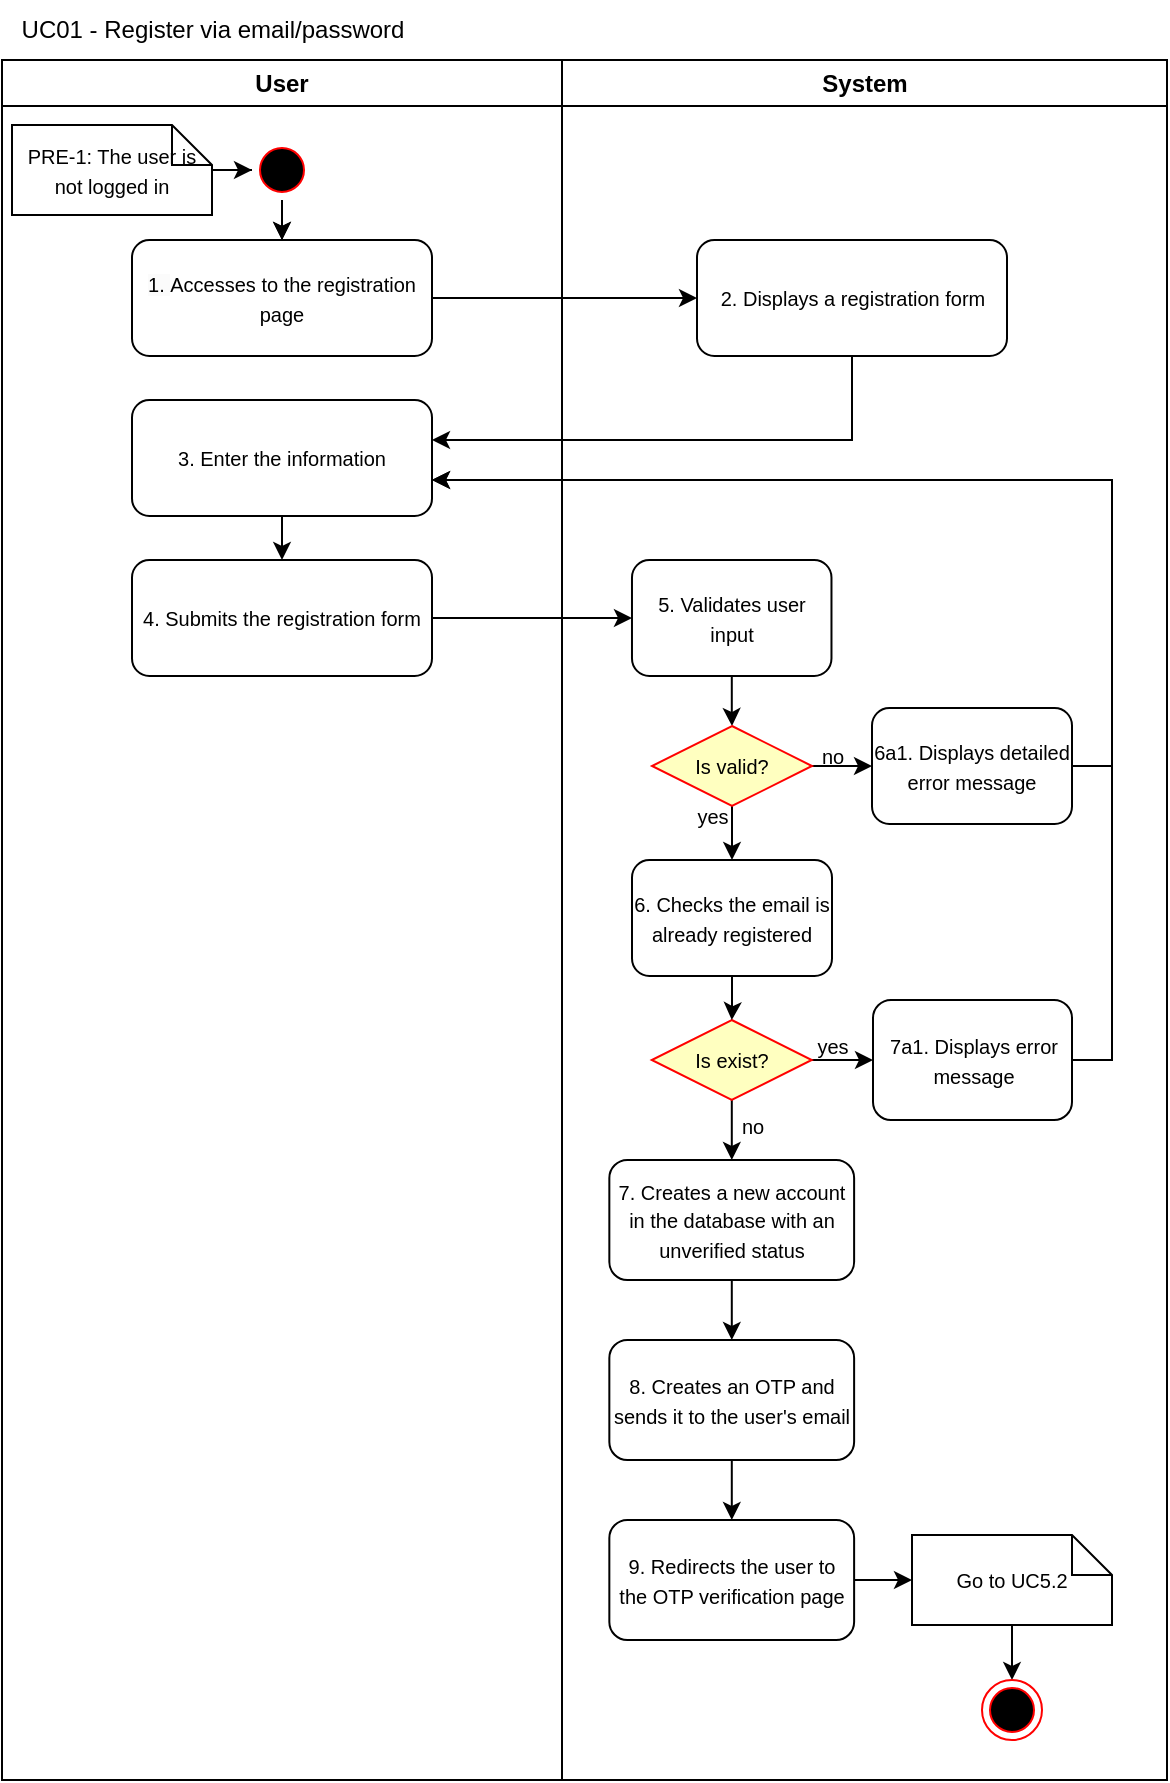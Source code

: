 <mxfile version="21.6.1" type="device">
  <diagram name="Page-1" id="e7e014a7-5840-1c2e-5031-d8a46d1fe8dd">
    <mxGraphModel dx="863" dy="505" grid="1" gridSize="10" guides="1" tooltips="1" connect="1" arrows="1" fold="1" page="1" pageScale="1" pageWidth="1169" pageHeight="826" background="none" math="0" shadow="0">
      <root>
        <mxCell id="0" />
        <mxCell id="1" parent="0" />
        <mxCell id="Gs0ZBiKjtMknKWzkRTu3-21" value="User" style="swimlane;whiteSpace=wrap;labelBackgroundColor=none;" parent="1" vertex="1">
          <mxGeometry x="155" y="80" width="280" height="860" as="geometry" />
        </mxCell>
        <mxCell id="Gs0ZBiKjtMknKWzkRTu3-22" value="" style="edgeStyle=orthogonalEdgeStyle;rounded=0;orthogonalLoop=1;jettySize=auto;html=1;" parent="Gs0ZBiKjtMknKWzkRTu3-21" source="Gs0ZBiKjtMknKWzkRTu3-23" target="Gs0ZBiKjtMknKWzkRTu3-24" edge="1">
          <mxGeometry relative="1" as="geometry">
            <mxPoint x="139.983" y="82" as="targetPoint" />
            <Array as="points" />
          </mxGeometry>
        </mxCell>
        <mxCell id="SdXVaaNEvUZt3BRUcJFM-3" value="" style="edgeStyle=orthogonalEdgeStyle;rounded=0;orthogonalLoop=1;jettySize=auto;html=1;" parent="Gs0ZBiKjtMknKWzkRTu3-21" source="Gs0ZBiKjtMknKWzkRTu3-23" target="Gs0ZBiKjtMknKWzkRTu3-24" edge="1">
          <mxGeometry relative="1" as="geometry" />
        </mxCell>
        <mxCell id="Gs0ZBiKjtMknKWzkRTu3-23" value="" style="ellipse;shape=startState;fillColor=#000000;strokeColor=#ff0000;" parent="Gs0ZBiKjtMknKWzkRTu3-21" vertex="1">
          <mxGeometry x="125" y="40" width="30" height="30" as="geometry" />
        </mxCell>
        <mxCell id="Gs0ZBiKjtMknKWzkRTu3-24" value="&lt;font style=&quot;font-size: 10px;&quot;&gt;&lt;span style=&quot;color: rgb(0, 0, 0); font-family: Helvetica; font-style: normal; font-variant-ligatures: normal; font-variant-caps: normal; font-weight: 400; letter-spacing: normal; orphans: 2; text-align: center; text-indent: 0px; text-transform: none; widows: 2; word-spacing: 0px; -webkit-text-stroke-width: 0px; background-color: rgb(251, 251, 251); text-decoration-thickness: initial; text-decoration-style: initial; text-decoration-color: initial; float: none; display: inline !important;&quot;&gt;1.&amp;nbsp;&lt;/span&gt;Accesses to the registration page&lt;/font&gt;" style="rounded=1;whiteSpace=wrap;html=1;verticalAlign=middle;" parent="Gs0ZBiKjtMknKWzkRTu3-21" vertex="1">
          <mxGeometry x="65" y="90" width="150" height="58" as="geometry" />
        </mxCell>
        <mxCell id="U3aUm2SdVF3fXuaIPFE2-22" value="" style="edgeStyle=orthogonalEdgeStyle;rounded=0;orthogonalLoop=1;jettySize=auto;html=1;" parent="Gs0ZBiKjtMknKWzkRTu3-21" source="SdXVaaNEvUZt3BRUcJFM-6" target="SdXVaaNEvUZt3BRUcJFM-7" edge="1">
          <mxGeometry relative="1" as="geometry">
            <mxPoint x="140.034" y="258" as="sourcePoint" />
            <mxPoint x="140.029" y="250" as="targetPoint" />
          </mxGeometry>
        </mxCell>
        <mxCell id="SdXVaaNEvUZt3BRUcJFM-6" value="&lt;font style=&quot;font-size: 10px;&quot;&gt;&lt;font style=&quot;border-color: var(--border-color); font-size: 10px;&quot;&gt;3.&amp;nbsp;&lt;/font&gt;Enter the information&lt;/font&gt;" style="rounded=1;whiteSpace=wrap;html=1;verticalAlign=middle;" parent="Gs0ZBiKjtMknKWzkRTu3-21" vertex="1">
          <mxGeometry x="65" y="170" width="150" height="58" as="geometry" />
        </mxCell>
        <mxCell id="SdXVaaNEvUZt3BRUcJFM-7" value="&lt;font style=&quot;font-size: 10px;&quot;&gt;4. Submits the registration form&lt;/font&gt;" style="rounded=1;whiteSpace=wrap;html=1;verticalAlign=middle;" parent="Gs0ZBiKjtMknKWzkRTu3-21" vertex="1">
          <mxGeometry x="65" y="250" width="150" height="58" as="geometry" />
        </mxCell>
        <mxCell id="SdXVaaNEvUZt3BRUcJFM-23" value="" style="edgeStyle=orthogonalEdgeStyle;rounded=0;orthogonalLoop=1;jettySize=auto;html=1;" parent="Gs0ZBiKjtMknKWzkRTu3-21" source="SdXVaaNEvUZt3BRUcJFM-22" target="Gs0ZBiKjtMknKWzkRTu3-23" edge="1">
          <mxGeometry relative="1" as="geometry">
            <Array as="points" />
          </mxGeometry>
        </mxCell>
        <mxCell id="SdXVaaNEvUZt3BRUcJFM-22" value="&lt;span style=&quot;font-size: 10px;&quot;&gt;PRE-1: The user is not logged in&lt;/span&gt;" style="shape=note;size=20;whiteSpace=wrap;html=1;" parent="Gs0ZBiKjtMknKWzkRTu3-21" vertex="1">
          <mxGeometry x="5" y="32.5" width="100" height="45" as="geometry" />
        </mxCell>
        <mxCell id="Gs0ZBiKjtMknKWzkRTu3-26" value="System" style="swimlane;whiteSpace=wrap" parent="1" vertex="1">
          <mxGeometry x="435" y="80" width="302.5" height="860" as="geometry" />
        </mxCell>
        <mxCell id="Gs0ZBiKjtMknKWzkRTu3-28" style="edgeStyle=orthogonalEdgeStyle;rounded=0;orthogonalLoop=1;jettySize=auto;html=1;" parent="Gs0ZBiKjtMknKWzkRTu3-26" source="Gs0ZBiKjtMknKWzkRTu3-29" target="Gs0ZBiKjtMknKWzkRTu3-33" edge="1">
          <mxGeometry relative="1" as="geometry" />
        </mxCell>
        <mxCell id="Gs0ZBiKjtMknKWzkRTu3-29" value="&lt;font style=&quot;font-size: 10px;&quot;&gt;5. Validates user input&lt;/font&gt;" style="rounded=1;whiteSpace=wrap;html=1;verticalAlign=middle;" parent="Gs0ZBiKjtMknKWzkRTu3-26" vertex="1">
          <mxGeometry x="34.99" y="250" width="99.75" height="58" as="geometry" />
        </mxCell>
        <mxCell id="Gs0ZBiKjtMknKWzkRTu3-31" style="edgeStyle=orthogonalEdgeStyle;rounded=0;orthogonalLoop=1;jettySize=auto;html=1;" parent="Gs0ZBiKjtMknKWzkRTu3-26" source="Gs0ZBiKjtMknKWzkRTu3-33" target="SdXVaaNEvUZt3BRUcJFM-10" edge="1">
          <mxGeometry relative="1" as="geometry">
            <Array as="points" />
            <mxPoint x="85" y="400" as="targetPoint" />
          </mxGeometry>
        </mxCell>
        <mxCell id="Gs0ZBiKjtMknKWzkRTu3-32" style="edgeStyle=orthogonalEdgeStyle;rounded=0;orthogonalLoop=1;jettySize=auto;html=1;" parent="Gs0ZBiKjtMknKWzkRTu3-26" source="Gs0ZBiKjtMknKWzkRTu3-33" target="Gs0ZBiKjtMknKWzkRTu3-35" edge="1">
          <mxGeometry relative="1" as="geometry">
            <Array as="points">
              <mxPoint x="155" y="353" />
              <mxPoint x="155" y="353" />
            </Array>
          </mxGeometry>
        </mxCell>
        <mxCell id="Gs0ZBiKjtMknKWzkRTu3-33" value="Is valid?" style="rhombus;fillColor=#ffffc0;strokeColor=#ff0000;whiteSpace=wrap;fontSize=10;" parent="Gs0ZBiKjtMknKWzkRTu3-26" vertex="1">
          <mxGeometry x="45.0" y="333" width="80" height="40" as="geometry" />
        </mxCell>
        <mxCell id="Gs0ZBiKjtMknKWzkRTu3-35" value="&lt;font style=&quot;font-size: 10px;&quot;&gt;6a1. Displays detailed error message&lt;/font&gt;" style="rounded=1;whiteSpace=wrap;html=1;verticalAlign=middle;" parent="Gs0ZBiKjtMknKWzkRTu3-26" vertex="1">
          <mxGeometry x="155" y="324" width="100" height="58" as="geometry" />
        </mxCell>
        <mxCell id="Gs0ZBiKjtMknKWzkRTu3-39" value="&lt;font size=&quot;1&quot;&gt;yes&lt;/font&gt;" style="text;html=1;align=center;verticalAlign=middle;resizable=0;points=[];autosize=1;strokeColor=none;fillColor=none;" parent="Gs0ZBiKjtMknKWzkRTu3-26" vertex="1">
          <mxGeometry x="55" y="363" width="40" height="30" as="geometry" />
        </mxCell>
        <mxCell id="Gs0ZBiKjtMknKWzkRTu3-40" value="&lt;font size=&quot;1&quot;&gt;no&lt;/font&gt;" style="text;html=1;align=center;verticalAlign=middle;resizable=0;points=[];autosize=1;strokeColor=none;fillColor=none;" parent="Gs0ZBiKjtMknKWzkRTu3-26" vertex="1">
          <mxGeometry x="120" y="333" width="30" height="30" as="geometry" />
        </mxCell>
        <mxCell id="SdXVaaNEvUZt3BRUcJFM-5" value="&lt;font style=&quot;font-size: 10px;&quot;&gt;&lt;font style=&quot;font-size: 10px;&quot;&gt;2.&amp;nbsp;&lt;/font&gt;Displays a registration form&lt;/font&gt;" style="rounded=1;whiteSpace=wrap;html=1;verticalAlign=middle;" parent="Gs0ZBiKjtMknKWzkRTu3-26" vertex="1">
          <mxGeometry x="67.5" y="90" width="155" height="58" as="geometry" />
        </mxCell>
        <mxCell id="SdXVaaNEvUZt3BRUcJFM-12" value="" style="edgeStyle=orthogonalEdgeStyle;rounded=0;orthogonalLoop=1;jettySize=auto;html=1;" parent="Gs0ZBiKjtMknKWzkRTu3-26" source="SdXVaaNEvUZt3BRUcJFM-9" target="SdXVaaNEvUZt3BRUcJFM-8" edge="1">
          <mxGeometry relative="1" as="geometry" />
        </mxCell>
        <mxCell id="SdXVaaNEvUZt3BRUcJFM-16" value="" style="edgeStyle=orthogonalEdgeStyle;rounded=0;orthogonalLoop=1;jettySize=auto;html=1;" parent="Gs0ZBiKjtMknKWzkRTu3-26" source="SdXVaaNEvUZt3BRUcJFM-9" target="SdXVaaNEvUZt3BRUcJFM-15" edge="1">
          <mxGeometry relative="1" as="geometry" />
        </mxCell>
        <mxCell id="SdXVaaNEvUZt3BRUcJFM-9" value="Is exist?" style="rhombus;fillColor=#ffffc0;strokeColor=#ff0000;whiteSpace=wrap;fontSize=10;" parent="Gs0ZBiKjtMknKWzkRTu3-26" vertex="1">
          <mxGeometry x="44.87" y="480" width="80" height="40" as="geometry" />
        </mxCell>
        <mxCell id="SdXVaaNEvUZt3BRUcJFM-11" value="" style="edgeStyle=orthogonalEdgeStyle;rounded=0;orthogonalLoop=1;jettySize=auto;html=1;" parent="Gs0ZBiKjtMknKWzkRTu3-26" source="SdXVaaNEvUZt3BRUcJFM-10" target="SdXVaaNEvUZt3BRUcJFM-9" edge="1">
          <mxGeometry relative="1" as="geometry" />
        </mxCell>
        <mxCell id="SdXVaaNEvUZt3BRUcJFM-10" value="&lt;font style=&quot;font-size: 10px;&quot;&gt;6. Checks the email is already registered&lt;/font&gt;" style="rounded=1;whiteSpace=wrap;html=1;verticalAlign=middle;" parent="Gs0ZBiKjtMknKWzkRTu3-26" vertex="1">
          <mxGeometry x="35" y="400" width="100" height="58" as="geometry" />
        </mxCell>
        <mxCell id="SdXVaaNEvUZt3BRUcJFM-8" value="&lt;font style=&quot;font-size: 10px;&quot;&gt;&lt;font style=&quot;font-size: 10px;&quot;&gt;7a1.&amp;nbsp;&lt;/font&gt;Displays error message&lt;/font&gt;" style="rounded=1;whiteSpace=wrap;html=1;verticalAlign=middle;" parent="Gs0ZBiKjtMknKWzkRTu3-26" vertex="1">
          <mxGeometry x="155.5" y="470" width="99.5" height="60" as="geometry" />
        </mxCell>
        <mxCell id="SdXVaaNEvUZt3BRUcJFM-24" value="" style="edgeStyle=orthogonalEdgeStyle;rounded=0;orthogonalLoop=1;jettySize=auto;html=1;" parent="Gs0ZBiKjtMknKWzkRTu3-26" source="SdXVaaNEvUZt3BRUcJFM-15" target="SdXVaaNEvUZt3BRUcJFM-18" edge="1">
          <mxGeometry relative="1" as="geometry" />
        </mxCell>
        <mxCell id="SdXVaaNEvUZt3BRUcJFM-15" value="&lt;span style=&quot;font-size: 10px;&quot;&gt;7. Creates a new account in the database with an unverified status&lt;/span&gt;" style="rounded=1;whiteSpace=wrap;html=1;verticalAlign=middle;" parent="Gs0ZBiKjtMknKWzkRTu3-26" vertex="1">
          <mxGeometry x="23.67" y="550" width="122.39" height="60" as="geometry" />
        </mxCell>
        <mxCell id="SdXVaaNEvUZt3BRUcJFM-20" value="" style="edgeStyle=orthogonalEdgeStyle;rounded=0;orthogonalLoop=1;jettySize=auto;html=1;" parent="Gs0ZBiKjtMknKWzkRTu3-26" source="SdXVaaNEvUZt3BRUcJFM-26" target="SdXVaaNEvUZt3BRUcJFM-21" edge="1">
          <mxGeometry relative="1" as="geometry">
            <mxPoint x="185" y="670.059" as="targetPoint" />
          </mxGeometry>
        </mxCell>
        <mxCell id="SdXVaaNEvUZt3BRUcJFM-27" value="" style="edgeStyle=orthogonalEdgeStyle;rounded=0;orthogonalLoop=1;jettySize=auto;html=1;" parent="Gs0ZBiKjtMknKWzkRTu3-26" source="SdXVaaNEvUZt3BRUcJFM-18" target="SdXVaaNEvUZt3BRUcJFM-26" edge="1">
          <mxGeometry relative="1" as="geometry" />
        </mxCell>
        <mxCell id="SdXVaaNEvUZt3BRUcJFM-18" value="&lt;span style=&quot;font-size: 10px;&quot;&gt;8. Creates an OTP and sends it to the user&#39;s email&lt;/span&gt;" style="rounded=1;whiteSpace=wrap;html=1;verticalAlign=middle;" parent="Gs0ZBiKjtMknKWzkRTu3-26" vertex="1">
          <mxGeometry x="23.67" y="640" width="122.39" height="60" as="geometry" />
        </mxCell>
        <mxCell id="YO_dP_Viq0sDFjpl-b0u-2" value="" style="edgeStyle=orthogonalEdgeStyle;rounded=0;orthogonalLoop=1;jettySize=auto;html=1;" parent="Gs0ZBiKjtMknKWzkRTu3-26" source="SdXVaaNEvUZt3BRUcJFM-21" target="YO_dP_Viq0sDFjpl-b0u-1" edge="1">
          <mxGeometry relative="1" as="geometry" />
        </mxCell>
        <mxCell id="SdXVaaNEvUZt3BRUcJFM-21" value="&lt;font style=&quot;font-size: 10px;&quot;&gt;Go to UC5.2&lt;/font&gt;" style="shape=note;size=20;whiteSpace=wrap;html=1;" parent="Gs0ZBiKjtMknKWzkRTu3-26" vertex="1">
          <mxGeometry x="175" y="737.5" width="100" height="45" as="geometry" />
        </mxCell>
        <mxCell id="SdXVaaNEvUZt3BRUcJFM-26" value="&lt;span style=&quot;font-size: 10px;&quot;&gt;9. Redirects the user to the OTP verification page&lt;/span&gt;" style="rounded=1;whiteSpace=wrap;html=1;verticalAlign=middle;" parent="Gs0ZBiKjtMknKWzkRTu3-26" vertex="1">
          <mxGeometry x="23.67" y="730" width="122.39" height="60" as="geometry" />
        </mxCell>
        <mxCell id="YO_dP_Viq0sDFjpl-b0u-1" value="" style="ellipse;html=1;shape=endState;fillColor=#000000;strokeColor=#ff0000;" parent="Gs0ZBiKjtMknKWzkRTu3-26" vertex="1">
          <mxGeometry x="210" y="810" width="30" height="30" as="geometry" />
        </mxCell>
        <mxCell id="U3aUm2SdVF3fXuaIPFE2-37" style="edgeStyle=orthogonalEdgeStyle;rounded=0;orthogonalLoop=1;jettySize=auto;html=1;" parent="1" source="SdXVaaNEvUZt3BRUcJFM-7" target="Gs0ZBiKjtMknKWzkRTu3-29" edge="1">
          <mxGeometry relative="1" as="geometry">
            <mxPoint x="372.5" y="359.029" as="sourcePoint" />
          </mxGeometry>
        </mxCell>
        <mxCell id="U3aUm2SdVF3fXuaIPFE2-39" style="edgeStyle=orthogonalEdgeStyle;rounded=0;orthogonalLoop=1;jettySize=auto;html=1;" parent="1" source="Gs0ZBiKjtMknKWzkRTu3-35" target="SdXVaaNEvUZt3BRUcJFM-6" edge="1">
          <mxGeometry relative="1" as="geometry">
            <Array as="points">
              <mxPoint x="710" y="433" />
              <mxPoint x="710" y="290" />
            </Array>
            <mxPoint x="372.5" y="308.966" as="targetPoint" />
          </mxGeometry>
        </mxCell>
        <mxCell id="Gs0ZBiKjtMknKWzkRTu3-25" value="UC01 - Register via email/password" style="text;html=1;align=center;verticalAlign=middle;resizable=0;points=[];autosize=1;strokeColor=none;fillColor=none;" parent="1" vertex="1">
          <mxGeometry x="155" y="50" width="210" height="30" as="geometry" />
        </mxCell>
        <mxCell id="U3aUm2SdVF3fXuaIPFE2-20" value="" style="edgeStyle=orthogonalEdgeStyle;rounded=0;orthogonalLoop=1;jettySize=auto;html=1;" parent="1" source="SdXVaaNEvUZt3BRUcJFM-5" target="SdXVaaNEvUZt3BRUcJFM-6" edge="1">
          <mxGeometry relative="1" as="geometry">
            <mxPoint x="295" y="280" as="targetPoint" />
            <Array as="points">
              <mxPoint x="580" y="270" />
            </Array>
          </mxGeometry>
        </mxCell>
        <mxCell id="SdXVaaNEvUZt3BRUcJFM-13" value="&lt;font style=&quot;font-size: 10px;&quot;&gt;yes&lt;/font&gt;" style="text;html=1;align=center;verticalAlign=middle;resizable=0;points=[];autosize=1;strokeColor=none;fillColor=none;" parent="1" vertex="1">
          <mxGeometry x="550" y="558" width="40" height="30" as="geometry" />
        </mxCell>
        <mxCell id="SdXVaaNEvUZt3BRUcJFM-14" style="edgeStyle=orthogonalEdgeStyle;rounded=0;orthogonalLoop=1;jettySize=auto;html=1;" parent="1" source="SdXVaaNEvUZt3BRUcJFM-8" target="SdXVaaNEvUZt3BRUcJFM-6" edge="1">
          <mxGeometry relative="1" as="geometry">
            <Array as="points">
              <mxPoint x="710" y="580" />
              <mxPoint x="710" y="290" />
            </Array>
            <mxPoint x="665" y="414" as="sourcePoint" />
            <mxPoint x="380" y="300" as="targetPoint" />
          </mxGeometry>
        </mxCell>
        <mxCell id="SdXVaaNEvUZt3BRUcJFM-17" value="&lt;font style=&quot;font-size: 10px;&quot;&gt;no&lt;/font&gt;" style="text;html=1;align=center;verticalAlign=middle;resizable=0;points=[];autosize=1;strokeColor=none;fillColor=none;" parent="1" vertex="1">
          <mxGeometry x="515" y="598" width="30" height="30" as="geometry" />
        </mxCell>
        <mxCell id="SdXVaaNEvUZt3BRUcJFM-25" style="edgeStyle=orthogonalEdgeStyle;rounded=0;orthogonalLoop=1;jettySize=auto;html=1;" parent="1" source="Gs0ZBiKjtMknKWzkRTu3-24" target="SdXVaaNEvUZt3BRUcJFM-5" edge="1">
          <mxGeometry relative="1" as="geometry" />
        </mxCell>
      </root>
    </mxGraphModel>
  </diagram>
</mxfile>
